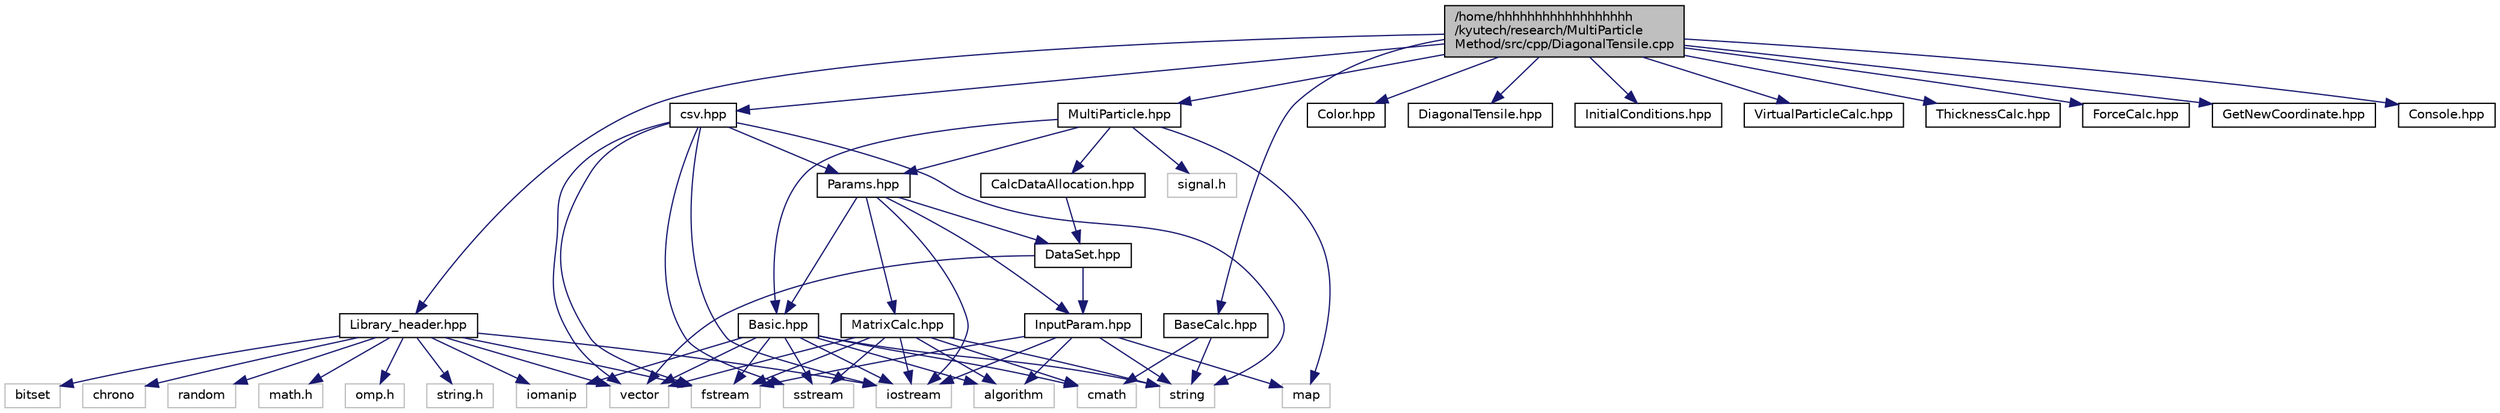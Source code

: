 digraph "/home/hhhhhhhhhhhhhhhhhh/kyutech/research/MultiParticleMethod/src/cpp/DiagonalTensile.cpp"
{
 // LATEX_PDF_SIZE
  edge [fontname="Helvetica",fontsize="10",labelfontname="Helvetica",labelfontsize="10"];
  node [fontname="Helvetica",fontsize="10",shape=record];
  Node1 [label="/home/hhhhhhhhhhhhhhhhhh\l/kyutech/research/MultiParticle\lMethod/src/cpp/DiagonalTensile.cpp",height=0.2,width=0.4,color="black", fillcolor="grey75", style="filled", fontcolor="black",tooltip=" "];
  Node1 -> Node2 [color="midnightblue",fontsize="10",style="solid",fontname="Helvetica"];
  Node2 [label="Library_header.hpp",height=0.2,width=0.4,color="black", fillcolor="white", style="filled",URL="$Library__header_8hpp.html",tooltip=" "];
  Node2 -> Node3 [color="midnightblue",fontsize="10",style="solid",fontname="Helvetica"];
  Node3 [label="math.h",height=0.2,width=0.4,color="grey75", fillcolor="white", style="filled",tooltip=" "];
  Node2 -> Node4 [color="midnightblue",fontsize="10",style="solid",fontname="Helvetica"];
  Node4 [label="omp.h",height=0.2,width=0.4,color="grey75", fillcolor="white", style="filled",tooltip=" "];
  Node2 -> Node5 [color="midnightblue",fontsize="10",style="solid",fontname="Helvetica"];
  Node5 [label="string.h",height=0.2,width=0.4,color="grey75", fillcolor="white", style="filled",tooltip=" "];
  Node2 -> Node6 [color="midnightblue",fontsize="10",style="solid",fontname="Helvetica"];
  Node6 [label="bitset",height=0.2,width=0.4,color="grey75", fillcolor="white", style="filled",tooltip=" "];
  Node2 -> Node7 [color="midnightblue",fontsize="10",style="solid",fontname="Helvetica"];
  Node7 [label="chrono",height=0.2,width=0.4,color="grey75", fillcolor="white", style="filled",tooltip=" "];
  Node2 -> Node8 [color="midnightblue",fontsize="10",style="solid",fontname="Helvetica"];
  Node8 [label="fstream",height=0.2,width=0.4,color="grey75", fillcolor="white", style="filled",tooltip=" "];
  Node2 -> Node9 [color="midnightblue",fontsize="10",style="solid",fontname="Helvetica"];
  Node9 [label="iomanip",height=0.2,width=0.4,color="grey75", fillcolor="white", style="filled",tooltip=" "];
  Node2 -> Node10 [color="midnightblue",fontsize="10",style="solid",fontname="Helvetica"];
  Node10 [label="iostream",height=0.2,width=0.4,color="grey75", fillcolor="white", style="filled",tooltip=" "];
  Node2 -> Node11 [color="midnightblue",fontsize="10",style="solid",fontname="Helvetica"];
  Node11 [label="random",height=0.2,width=0.4,color="grey75", fillcolor="white", style="filled",tooltip=" "];
  Node2 -> Node12 [color="midnightblue",fontsize="10",style="solid",fontname="Helvetica"];
  Node12 [label="vector",height=0.2,width=0.4,color="grey75", fillcolor="white", style="filled",tooltip=" "];
  Node1 -> Node13 [color="midnightblue",fontsize="10",style="solid",fontname="Helvetica"];
  Node13 [label="Color.hpp",height=0.2,width=0.4,color="black", fillcolor="white", style="filled",URL="$Color_8hpp.html",tooltip=" "];
  Node1 -> Node14 [color="midnightblue",fontsize="10",style="solid",fontname="Helvetica"];
  Node14 [label="DiagonalTensile.hpp",height=0.2,width=0.4,color="black", fillcolor="white", style="filled",URL="$DiagonalTensile_8hpp.html",tooltip=" "];
  Node1 -> Node15 [color="midnightblue",fontsize="10",style="solid",fontname="Helvetica"];
  Node15 [label="csv.hpp",height=0.2,width=0.4,color="black", fillcolor="white", style="filled",URL="$csv_8hpp.html",tooltip=" "];
  Node15 -> Node8 [color="midnightblue",fontsize="10",style="solid",fontname="Helvetica"];
  Node15 -> Node10 [color="midnightblue",fontsize="10",style="solid",fontname="Helvetica"];
  Node15 -> Node16 [color="midnightblue",fontsize="10",style="solid",fontname="Helvetica"];
  Node16 [label="sstream",height=0.2,width=0.4,color="grey75", fillcolor="white", style="filled",tooltip=" "];
  Node15 -> Node17 [color="midnightblue",fontsize="10",style="solid",fontname="Helvetica"];
  Node17 [label="string",height=0.2,width=0.4,color="grey75", fillcolor="white", style="filled",tooltip=" "];
  Node15 -> Node12 [color="midnightblue",fontsize="10",style="solid",fontname="Helvetica"];
  Node15 -> Node18 [color="midnightblue",fontsize="10",style="solid",fontname="Helvetica"];
  Node18 [label="Params.hpp",height=0.2,width=0.4,color="black", fillcolor="white", style="filled",URL="$Params_8hpp.html",tooltip=" "];
  Node18 -> Node10 [color="midnightblue",fontsize="10",style="solid",fontname="Helvetica"];
  Node18 -> Node19 [color="midnightblue",fontsize="10",style="solid",fontname="Helvetica"];
  Node19 [label="InputParam.hpp",height=0.2,width=0.4,color="black", fillcolor="white", style="filled",URL="$InputParam_8hpp.html",tooltip="外部ファイルからパラメータを設定する"];
  Node19 -> Node8 [color="midnightblue",fontsize="10",style="solid",fontname="Helvetica"];
  Node19 -> Node10 [color="midnightblue",fontsize="10",style="solid",fontname="Helvetica"];
  Node19 -> Node20 [color="midnightblue",fontsize="10",style="solid",fontname="Helvetica"];
  Node20 [label="map",height=0.2,width=0.4,color="grey75", fillcolor="white", style="filled",tooltip=" "];
  Node19 -> Node17 [color="midnightblue",fontsize="10",style="solid",fontname="Helvetica"];
  Node19 -> Node21 [color="midnightblue",fontsize="10",style="solid",fontname="Helvetica"];
  Node21 [label="algorithm",height=0.2,width=0.4,color="grey75", fillcolor="white", style="filled",tooltip=" "];
  Node18 -> Node22 [color="midnightblue",fontsize="10",style="solid",fontname="Helvetica"];
  Node22 [label="DataSet.hpp",height=0.2,width=0.4,color="black", fillcolor="white", style="filled",URL="$DataSet_8hpp.html",tooltip=" "];
  Node22 -> Node19 [color="midnightblue",fontsize="10",style="solid",fontname="Helvetica"];
  Node22 -> Node12 [color="midnightblue",fontsize="10",style="solid",fontname="Helvetica"];
  Node18 -> Node23 [color="midnightblue",fontsize="10",style="solid",fontname="Helvetica"];
  Node23 [label="Basic.hpp",height=0.2,width=0.4,color="black", fillcolor="white", style="filled",URL="$Basic_8hpp.html",tooltip="ファイルの入出力やBOM、桁区切りなど汎用性の高い関数を格納する"];
  Node23 -> Node21 [color="midnightblue",fontsize="10",style="solid",fontname="Helvetica"];
  Node23 -> Node24 [color="midnightblue",fontsize="10",style="solid",fontname="Helvetica"];
  Node24 [label="cmath",height=0.2,width=0.4,color="grey75", fillcolor="white", style="filled",tooltip=" "];
  Node23 -> Node8 [color="midnightblue",fontsize="10",style="solid",fontname="Helvetica"];
  Node23 -> Node9 [color="midnightblue",fontsize="10",style="solid",fontname="Helvetica"];
  Node23 -> Node10 [color="midnightblue",fontsize="10",style="solid",fontname="Helvetica"];
  Node23 -> Node16 [color="midnightblue",fontsize="10",style="solid",fontname="Helvetica"];
  Node23 -> Node17 [color="midnightblue",fontsize="10",style="solid",fontname="Helvetica"];
  Node23 -> Node12 [color="midnightblue",fontsize="10",style="solid",fontname="Helvetica"];
  Node18 -> Node25 [color="midnightblue",fontsize="10",style="solid",fontname="Helvetica"];
  Node25 [label="MatrixCalc.hpp",height=0.2,width=0.4,color="black", fillcolor="white", style="filled",URL="$MatrixCalc_8hpp.html",tooltip="行列に関わる基本的な計算を行う。"];
  Node25 -> Node10 [color="midnightblue",fontsize="10",style="solid",fontname="Helvetica"];
  Node25 -> Node17 [color="midnightblue",fontsize="10",style="solid",fontname="Helvetica"];
  Node25 -> Node12 [color="midnightblue",fontsize="10",style="solid",fontname="Helvetica"];
  Node25 -> Node21 [color="midnightblue",fontsize="10",style="solid",fontname="Helvetica"];
  Node25 -> Node24 [color="midnightblue",fontsize="10",style="solid",fontname="Helvetica"];
  Node25 -> Node8 [color="midnightblue",fontsize="10",style="solid",fontname="Helvetica"];
  Node25 -> Node16 [color="midnightblue",fontsize="10",style="solid",fontname="Helvetica"];
  Node1 -> Node26 [color="midnightblue",fontsize="10",style="solid",fontname="Helvetica"];
  Node26 [label="MultiParticle.hpp",height=0.2,width=0.4,color="black", fillcolor="white", style="filled",URL="$MultiParticle_8hpp.html",tooltip="cppファイルからこちらに移動する。スーパークラス。"];
  Node26 -> Node27 [color="midnightblue",fontsize="10",style="solid",fontname="Helvetica"];
  Node27 [label="CalcDataAllocation.hpp",height=0.2,width=0.4,color="black", fillcolor="white", style="filled",URL="$CalcDataAllocation_8hpp.html",tooltip=" "];
  Node27 -> Node22 [color="midnightblue",fontsize="10",style="solid",fontname="Helvetica"];
  Node26 -> Node18 [color="midnightblue",fontsize="10",style="solid",fontname="Helvetica"];
  Node26 -> Node23 [color="midnightblue",fontsize="10",style="solid",fontname="Helvetica"];
  Node26 -> Node28 [color="midnightblue",fontsize="10",style="solid",fontname="Helvetica"];
  Node28 [label="signal.h",height=0.2,width=0.4,color="grey75", fillcolor="white", style="filled",tooltip=" "];
  Node26 -> Node20 [color="midnightblue",fontsize="10",style="solid",fontname="Helvetica"];
  Node1 -> Node29 [color="midnightblue",fontsize="10",style="solid",fontname="Helvetica"];
  Node29 [label="InitialConditions.hpp",height=0.2,width=0.4,color="black", fillcolor="white", style="filled",URL="$InitialConditions_8hpp.html",tooltip="粒子の初期配置を行い、パラメータの初期値を決める"];
  Node1 -> Node30 [color="midnightblue",fontsize="10",style="solid",fontname="Helvetica"];
  Node30 [label="VirtualParticleCalc.hpp",height=0.2,width=0.4,color="black", fillcolor="white", style="filled",URL="$VirtualParticleCalc_8hpp.html",tooltip="仮想粒子の配置とl,g,ε"];
  Node1 -> Node31 [color="midnightblue",fontsize="10",style="solid",fontname="Helvetica"];
  Node31 [label="ThicknessCalc.hpp",height=0.2,width=0.4,color="black", fillcolor="white", style="filled",URL="$ThicknessCalc_8hpp.html",tooltip="厚さと影響面積の計算"];
  Node1 -> Node32 [color="midnightblue",fontsize="10",style="solid",fontname="Helvetica"];
  Node32 [label="ForceCalc.hpp",height=0.2,width=0.4,color="black", fillcolor="white", style="filled",URL="$ForceCalc_8hpp.html",tooltip="各粒子に作用する力を計算する"];
  Node1 -> Node33 [color="midnightblue",fontsize="10",style="solid",fontname="Helvetica"];
  Node33 [label="GetNewCoordinate.hpp",height=0.2,width=0.4,color="black", fillcolor="white", style="filled",URL="$GetNewCoordinate_8hpp.html",tooltip=" "];
  Node1 -> Node34 [color="midnightblue",fontsize="10",style="solid",fontname="Helvetica"];
  Node34 [label="BaseCalc.hpp",height=0.2,width=0.4,color="black", fillcolor="white", style="filled",URL="$BaseCalc_8hpp.html",tooltip="様々な基本的な計算を行う。"];
  Node34 -> Node24 [color="midnightblue",fontsize="10",style="solid",fontname="Helvetica"];
  Node34 -> Node17 [color="midnightblue",fontsize="10",style="solid",fontname="Helvetica"];
  Node1 -> Node35 [color="midnightblue",fontsize="10",style="solid",fontname="Helvetica"];
  Node35 [label="Console.hpp",height=0.2,width=0.4,color="black", fillcolor="white", style="filled",URL="$Console_8hpp.html",tooltip="コンソール上に行った動作を表示する"];
}

